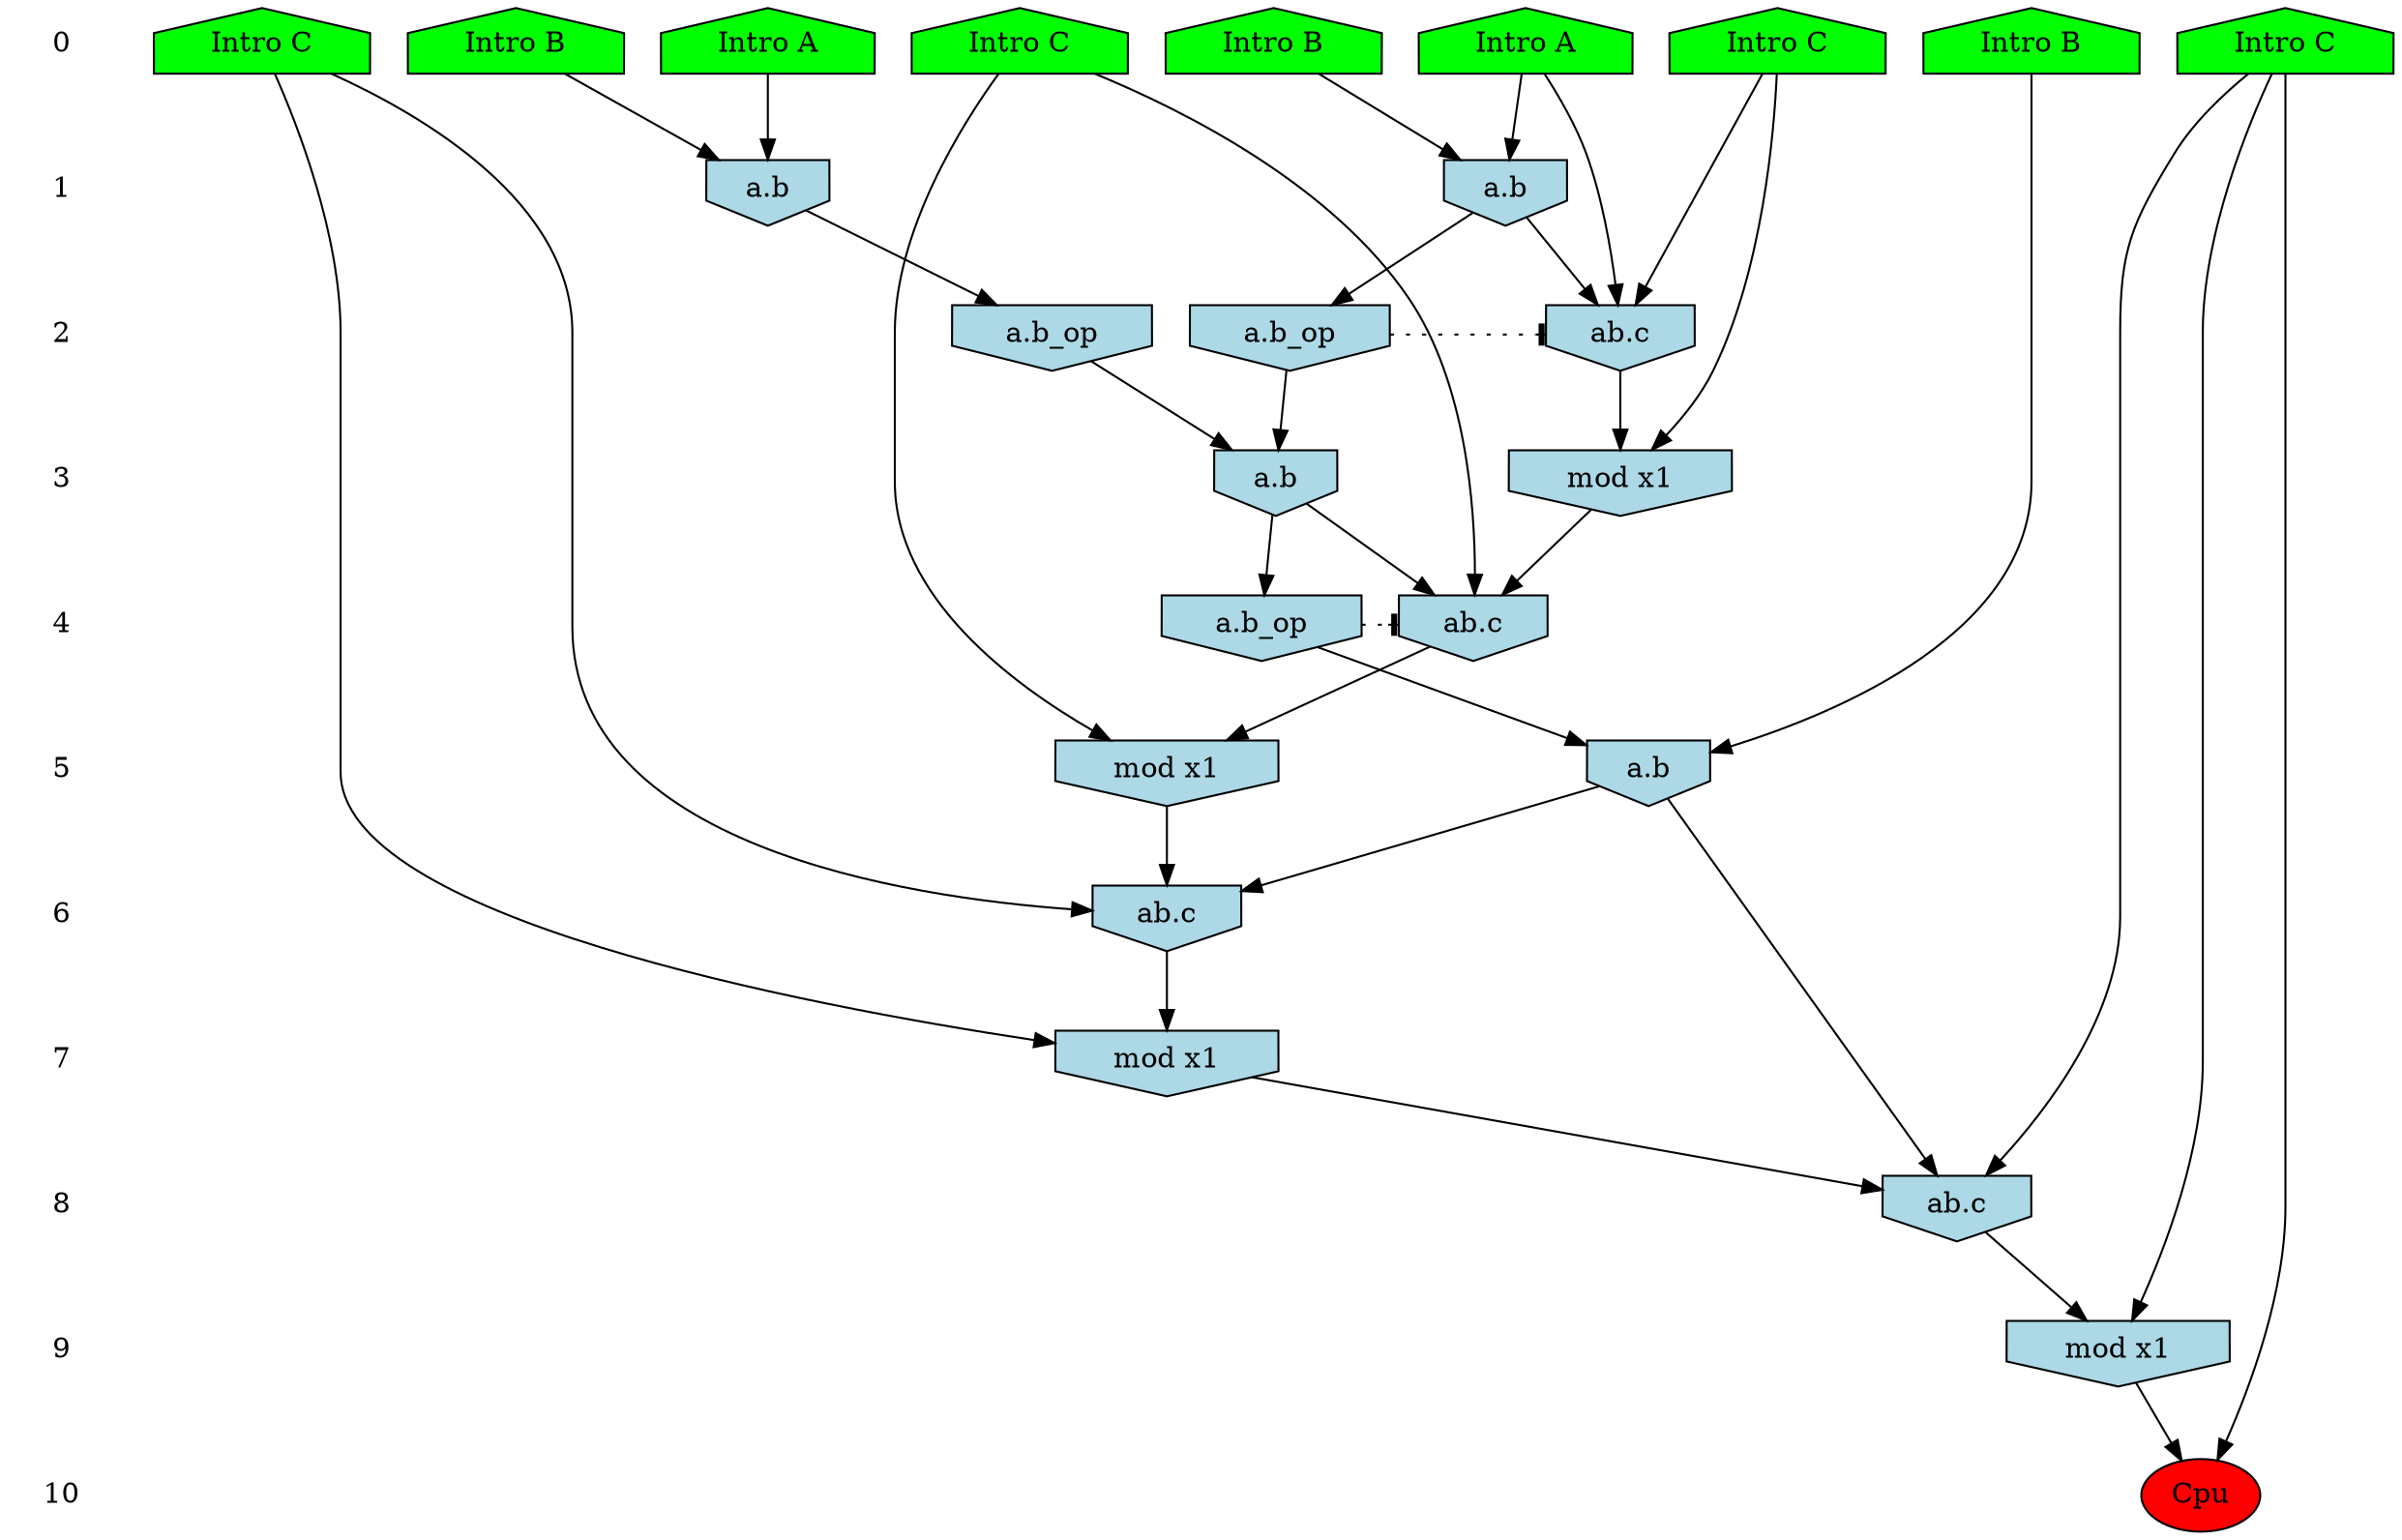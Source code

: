 /* Compression of 1 causal flows obtained in average at 1.926798E+01 t.u */
/* Compressed causal flows were: [3524] */
digraph G{
 ranksep=.5 ; 
{ rank = same ; "0" [shape=plaintext] ; node_1 [label ="Intro B", shape=house, style=filled, fillcolor=green] ;
node_2 [label ="Intro A", shape=house, style=filled, fillcolor=green] ;
node_3 [label ="Intro B", shape=house, style=filled, fillcolor=green] ;
node_4 [label ="Intro B", shape=house, style=filled, fillcolor=green] ;
node_5 [label ="Intro A", shape=house, style=filled, fillcolor=green] ;
node_6 [label ="Intro C", shape=house, style=filled, fillcolor=green] ;
node_7 [label ="Intro C", shape=house, style=filled, fillcolor=green] ;
node_8 [label ="Intro C", shape=house, style=filled, fillcolor=green] ;
node_9 [label ="Intro C", shape=house, style=filled, fillcolor=green] ;
}
{ rank = same ; "1" [shape=plaintext] ; node_10 [label="a.b", shape=invhouse, style=filled, fillcolor = lightblue] ;
node_11 [label="a.b", shape=invhouse, style=filled, fillcolor = lightblue] ;
}
{ rank = same ; "2" [shape=plaintext] ; node_12 [label="ab.c", shape=invhouse, style=filled, fillcolor = lightblue] ;
node_13 [label="a.b_op", shape=invhouse, style=filled, fillcolor = lightblue] ;
node_15 [label="a.b_op", shape=invhouse, style=filled, fillcolor = lightblue] ;
}
{ rank = same ; "3" [shape=plaintext] ; node_14 [label="mod x1", shape=invhouse, style=filled, fillcolor = lightblue] ;
node_16 [label="a.b", shape=invhouse, style=filled, fillcolor = lightblue] ;
}
{ rank = same ; "4" [shape=plaintext] ; node_17 [label="ab.c", shape=invhouse, style=filled, fillcolor = lightblue] ;
node_19 [label="a.b_op", shape=invhouse, style=filled, fillcolor = lightblue] ;
}
{ rank = same ; "5" [shape=plaintext] ; node_18 [label="mod x1", shape=invhouse, style=filled, fillcolor = lightblue] ;
node_20 [label="a.b", shape=invhouse, style=filled, fillcolor = lightblue] ;
}
{ rank = same ; "6" [shape=plaintext] ; node_21 [label="ab.c", shape=invhouse, style=filled, fillcolor = lightblue] ;
}
{ rank = same ; "7" [shape=plaintext] ; node_22 [label="mod x1", shape=invhouse, style=filled, fillcolor = lightblue] ;
}
{ rank = same ; "8" [shape=plaintext] ; node_23 [label="ab.c", shape=invhouse, style=filled, fillcolor = lightblue] ;
}
{ rank = same ; "9" [shape=plaintext] ; node_24 [label="mod x1", shape=invhouse, style=filled, fillcolor = lightblue] ;
}
{ rank = same ; "10" [shape=plaintext] ; node_25 [label ="Cpu", style=filled, fillcolor=red] ;
}
"0" -> "1" [style="invis"]; 
"1" -> "2" [style="invis"]; 
"2" -> "3" [style="invis"]; 
"3" -> "4" [style="invis"]; 
"4" -> "5" [style="invis"]; 
"5" -> "6" [style="invis"]; 
"6" -> "7" [style="invis"]; 
"7" -> "8" [style="invis"]; 
"8" -> "9" [style="invis"]; 
"9" -> "10" [style="invis"]; 
node_2 -> node_10
node_3 -> node_10
node_1 -> node_11
node_5 -> node_11
node_5 -> node_12
node_8 -> node_12
node_11 -> node_12
node_11 -> node_13
node_8 -> node_14
node_12 -> node_14
node_10 -> node_15
node_13 -> node_16
node_15 -> node_16
node_6 -> node_17
node_14 -> node_17
node_16 -> node_17
node_6 -> node_18
node_17 -> node_18
node_16 -> node_19
node_4 -> node_20
node_19 -> node_20
node_7 -> node_21
node_18 -> node_21
node_20 -> node_21
node_7 -> node_22
node_21 -> node_22
node_9 -> node_23
node_20 -> node_23
node_22 -> node_23
node_9 -> node_24
node_23 -> node_24
node_9 -> node_25
node_24 -> node_25
node_13 -> node_12 [style=dotted, arrowhead = tee] 
node_19 -> node_17 [style=dotted, arrowhead = tee] 
}
/*
 Dot generation time: 0.000106
*/